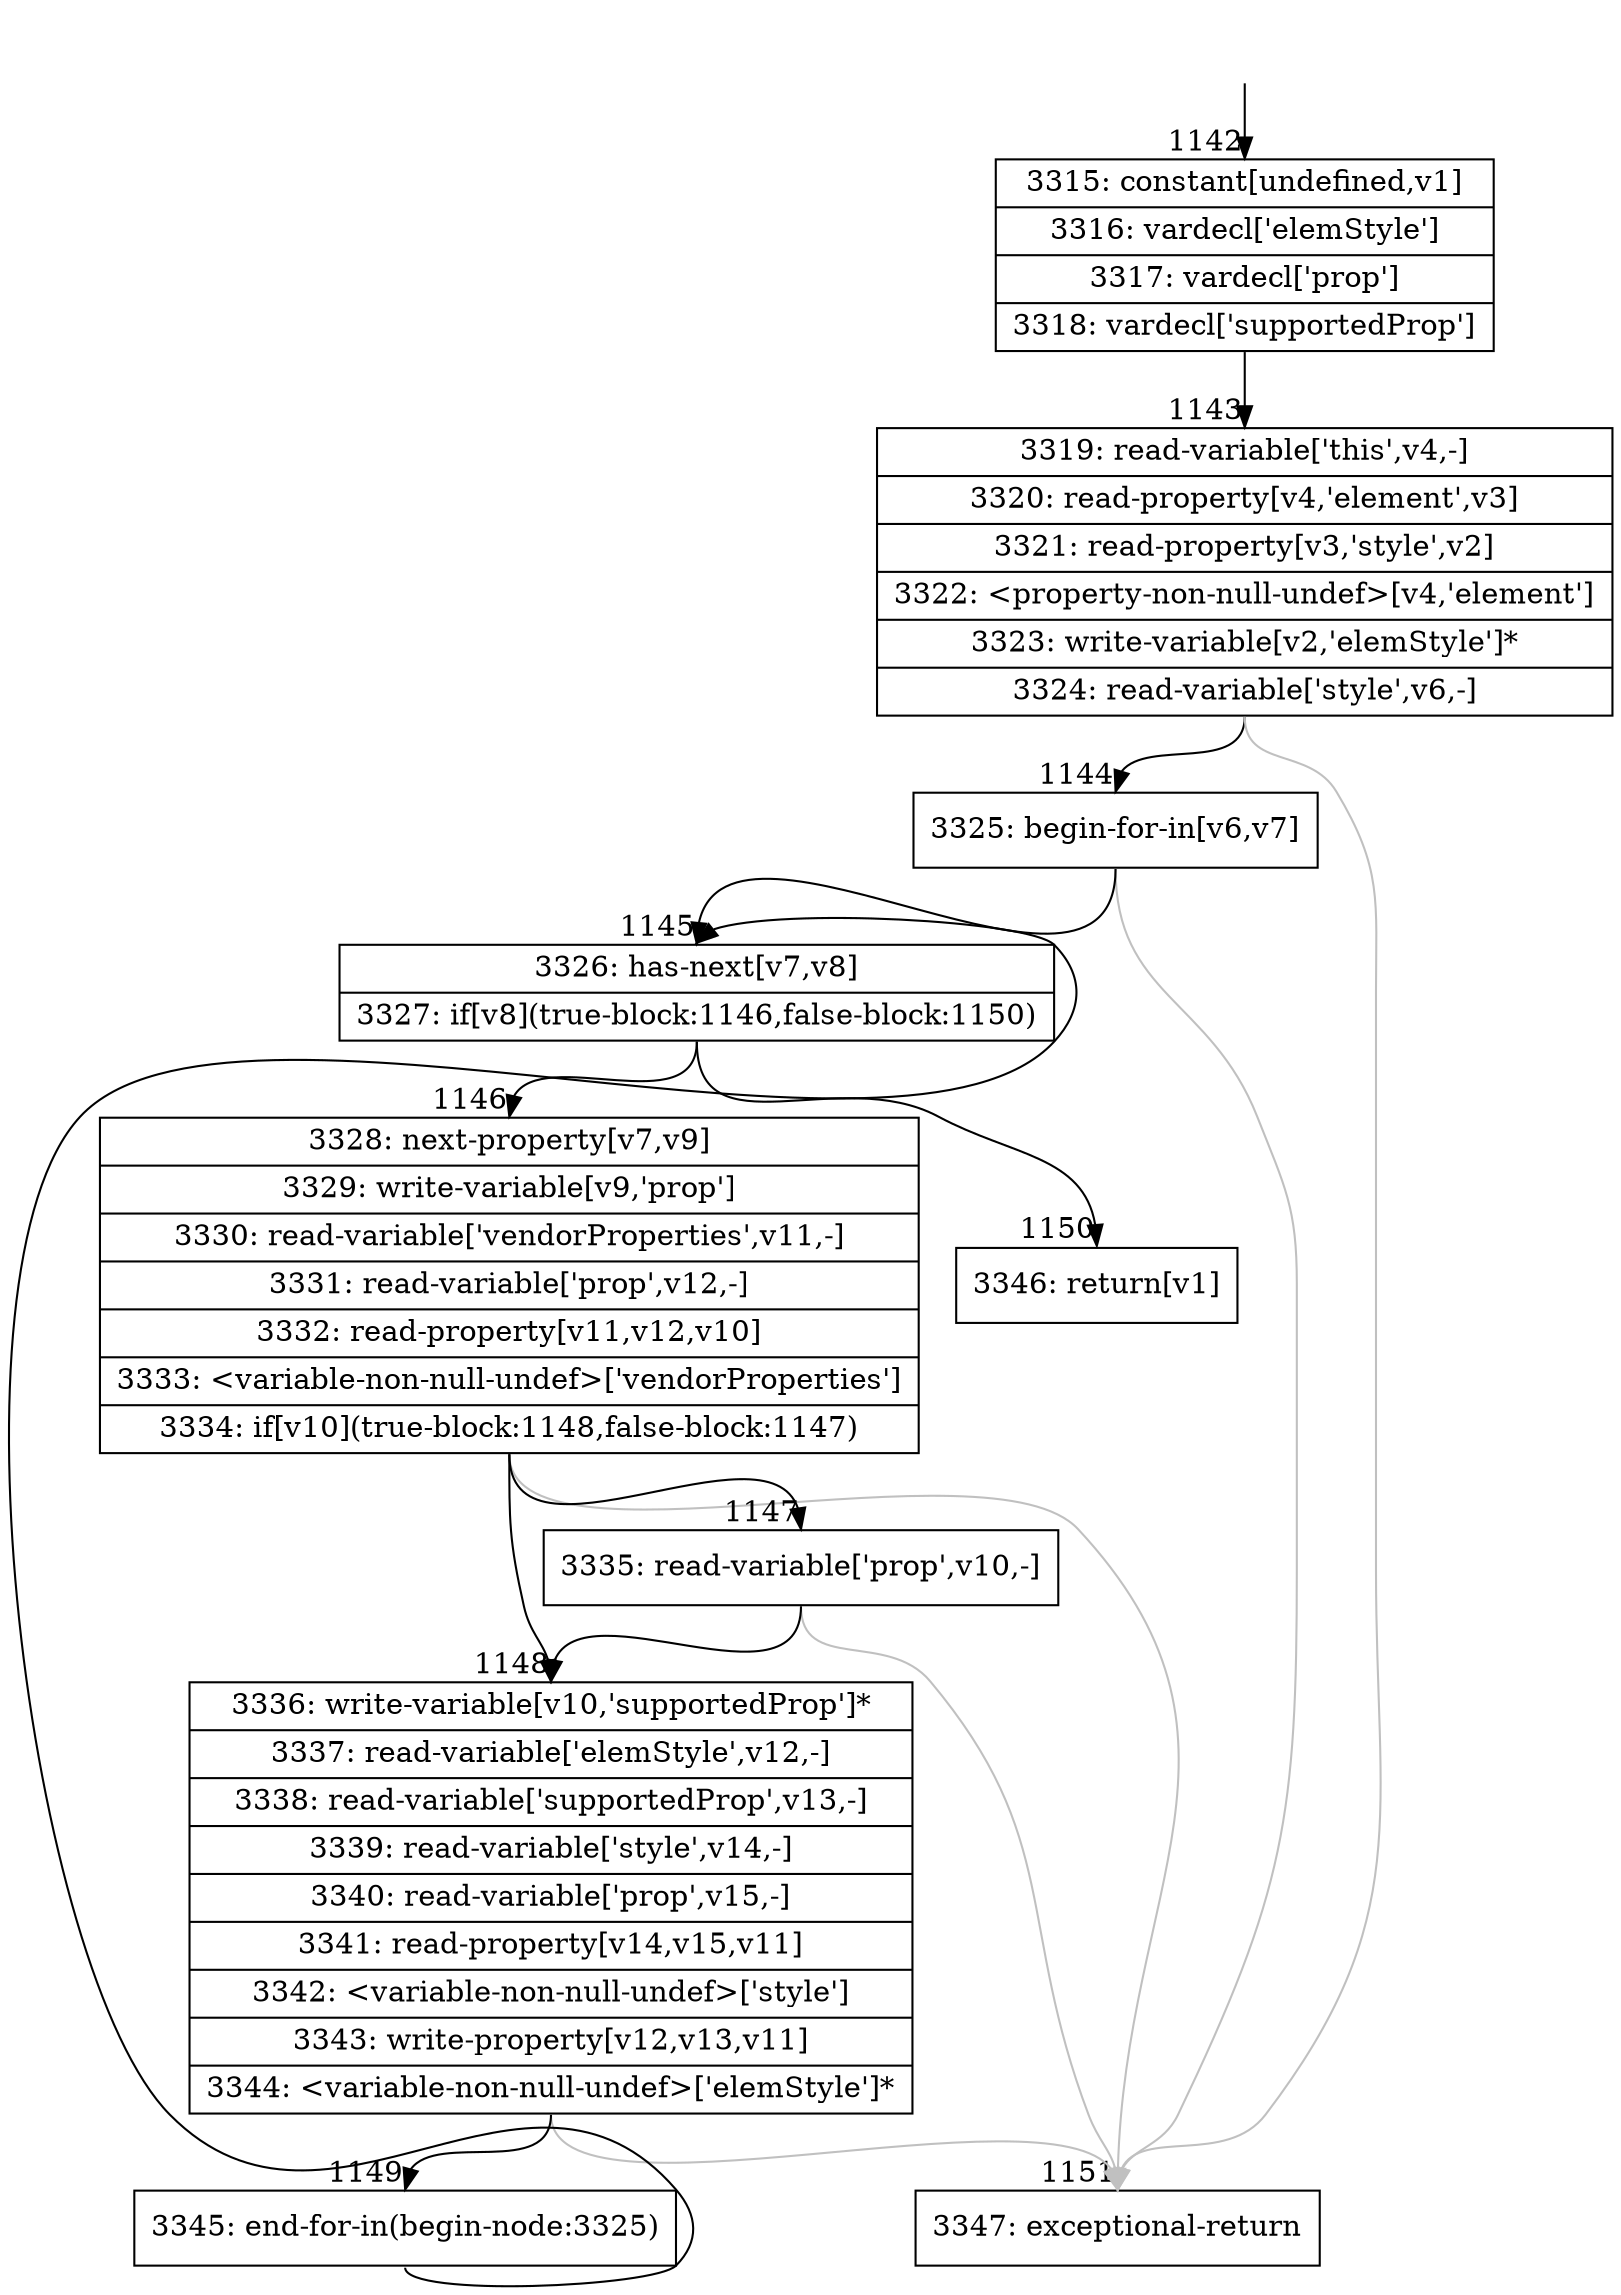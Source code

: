 digraph {
rankdir="TD"
BB_entry109[shape=none,label=""];
BB_entry109 -> BB1142 [tailport=s, headport=n, headlabel="    1142"]
BB1142 [shape=record label="{3315: constant[undefined,v1]|3316: vardecl['elemStyle']|3317: vardecl['prop']|3318: vardecl['supportedProp']}" ] 
BB1142 -> BB1143 [tailport=s, headport=n, headlabel="      1143"]
BB1143 [shape=record label="{3319: read-variable['this',v4,-]|3320: read-property[v4,'element',v3]|3321: read-property[v3,'style',v2]|3322: \<property-non-null-undef\>[v4,'element']|3323: write-variable[v2,'elemStyle']*|3324: read-variable['style',v6,-]}" ] 
BB1143 -> BB1144 [tailport=s, headport=n, headlabel="      1144"]
BB1143 -> BB1151 [tailport=s, headport=n, color=gray, headlabel="      1151"]
BB1144 [shape=record label="{3325: begin-for-in[v6,v7]}" ] 
BB1144 -> BB1145 [tailport=s, headport=n, headlabel="      1145"]
BB1144 -> BB1151 [tailport=s, headport=n, color=gray]
BB1145 [shape=record label="{3326: has-next[v7,v8]|3327: if[v8](true-block:1146,false-block:1150)}" ] 
BB1145 -> BB1146 [tailport=s, headport=n, headlabel="      1146"]
BB1145 -> BB1150 [tailport=s, headport=n, headlabel="      1150"]
BB1146 [shape=record label="{3328: next-property[v7,v9]|3329: write-variable[v9,'prop']|3330: read-variable['vendorProperties',v11,-]|3331: read-variable['prop',v12,-]|3332: read-property[v11,v12,v10]|3333: \<variable-non-null-undef\>['vendorProperties']|3334: if[v10](true-block:1148,false-block:1147)}" ] 
BB1146 -> BB1148 [tailport=s, headport=n, headlabel="      1148"]
BB1146 -> BB1147 [tailport=s, headport=n, headlabel="      1147"]
BB1146 -> BB1151 [tailport=s, headport=n, color=gray]
BB1147 [shape=record label="{3335: read-variable['prop',v10,-]}" ] 
BB1147 -> BB1148 [tailport=s, headport=n]
BB1147 -> BB1151 [tailport=s, headport=n, color=gray]
BB1148 [shape=record label="{3336: write-variable[v10,'supportedProp']*|3337: read-variable['elemStyle',v12,-]|3338: read-variable['supportedProp',v13,-]|3339: read-variable['style',v14,-]|3340: read-variable['prop',v15,-]|3341: read-property[v14,v15,v11]|3342: \<variable-non-null-undef\>['style']|3343: write-property[v12,v13,v11]|3344: \<variable-non-null-undef\>['elemStyle']*}" ] 
BB1148 -> BB1149 [tailport=s, headport=n, headlabel="      1149"]
BB1148 -> BB1151 [tailport=s, headport=n, color=gray]
BB1149 [shape=record label="{3345: end-for-in(begin-node:3325)}" ] 
BB1149 -> BB1145 [tailport=s, headport=n]
BB1150 [shape=record label="{3346: return[v1]}" ] 
BB1151 [shape=record label="{3347: exceptional-return}" ] 
//#$~ 1626
}
